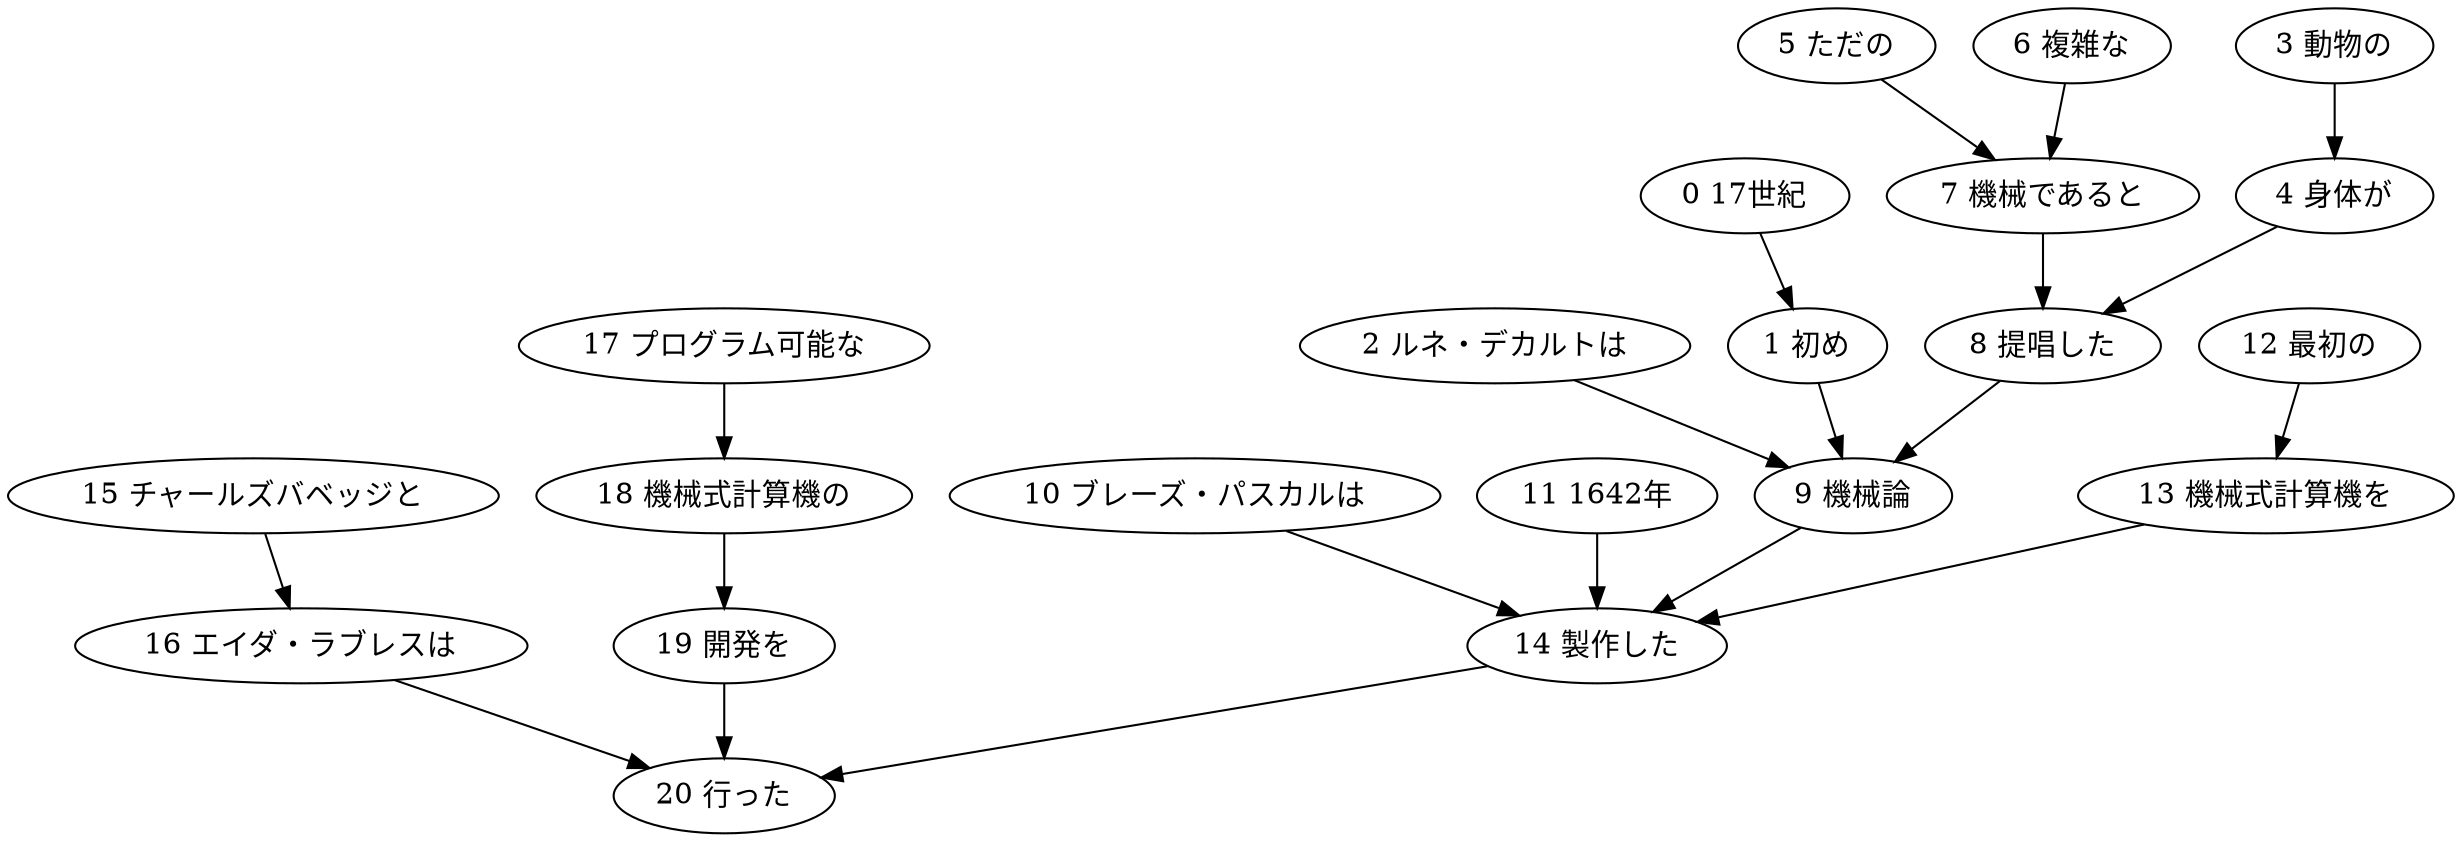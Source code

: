 digraph {
	"0 17世紀"
	"1 初め"
	"0 17世紀" -> "1 初め"
	"3 動物の"
	"4 身体が"
	"3 動物の" -> "4 身体が"
	"5 ただの"
	"7 機械であると"
	"5 ただの" -> "7 機械であると"
	"6 複雑な"
	"7 機械であると"
	"6 複雑な" -> "7 機械であると"
	"4 身体が"
	"8 提唱した"
	"4 身体が" -> "8 提唱した"
	"7 機械であると"
	"8 提唱した"
	"7 機械であると" -> "8 提唱した"
	"1 初め"
	"9 機械論"
	"1 初め" -> "9 機械論"
	"2 ルネ・デカルトは"
	"9 機械論"
	"2 ルネ・デカルトは" -> "9 機械論"
	"8 提唱した"
	"9 機械論"
	"8 提唱した" -> "9 機械論"
	"12 最初の"
	"13 機械式計算機を"
	"12 最初の" -> "13 機械式計算機を"
	"9 機械論"
	"14 製作した"
	"9 機械論" -> "14 製作した"
	"10 ブレーズ・パスカルは"
	"14 製作した"
	"10 ブレーズ・パスカルは" -> "14 製作した"
	"11 1642年"
	"14 製作した"
	"11 1642年" -> "14 製作した"
	"13 機械式計算機を"
	"14 製作した"
	"13 機械式計算機を" -> "14 製作した"
	"15 チャールズバベッジと"
	"16 エイダ・ラブレスは"
	"15 チャールズバベッジと" -> "16 エイダ・ラブレスは"
	"17 プログラム可能な"
	"18 機械式計算機の"
	"17 プログラム可能な" -> "18 機械式計算機の"
	"18 機械式計算機の"
	"19 開発を"
	"18 機械式計算機の" -> "19 開発を"
	"14 製作した"
	"20 行った"
	"14 製作した" -> "20 行った"
	"16 エイダ・ラブレスは"
	"20 行った"
	"16 エイダ・ラブレスは" -> "20 行った"
	"19 開発を"
	"20 行った"
	"19 開発を" -> "20 行った"
}
